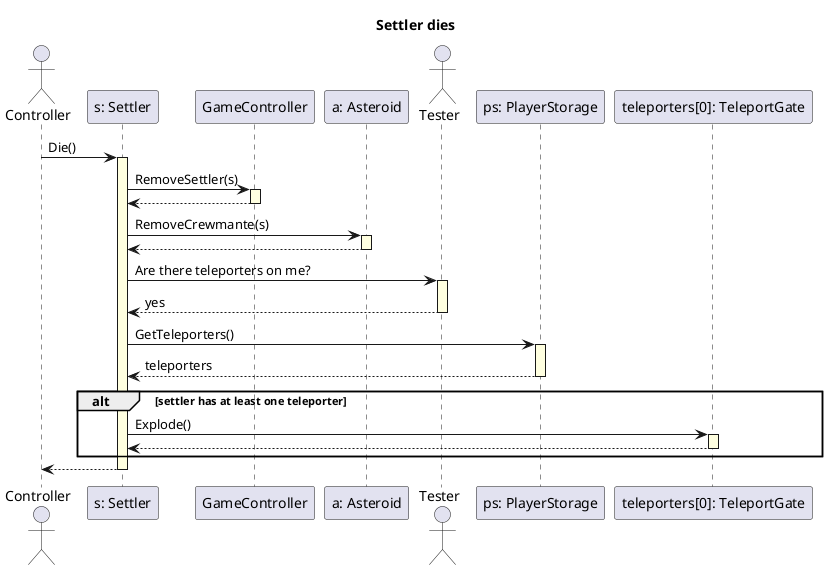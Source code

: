 @startuml

skinparam SequenceLifeLineBackgroundColor LightYellow
title "Settler dies"
actor Controller as control
participant "s: Settler" as settler
participant "GameController" as game
participant "a: Asteroid" as asteroid
actor Tester as tester
participant "ps: PlayerStorage" as storage

control -> settler ++: Die()
settler -> game ++: RemoveSettler(s)
game --> settler --
settler -> asteroid ++: RemoveCrewmante(s)
asteroid --> settler--
settler-> tester ++: Are there teleporters on me?
tester --> settler --: yes
settler -> storage ++: GetTeleporters()
storage --> settler --: teleporters

alt settler has at least one teleporter
    participant "teleporters[0]: TeleportGate" as teleporter
    settler -> teleporter ++: Explode()
    teleporter--> settler --
end
settler --> control --


@enduml